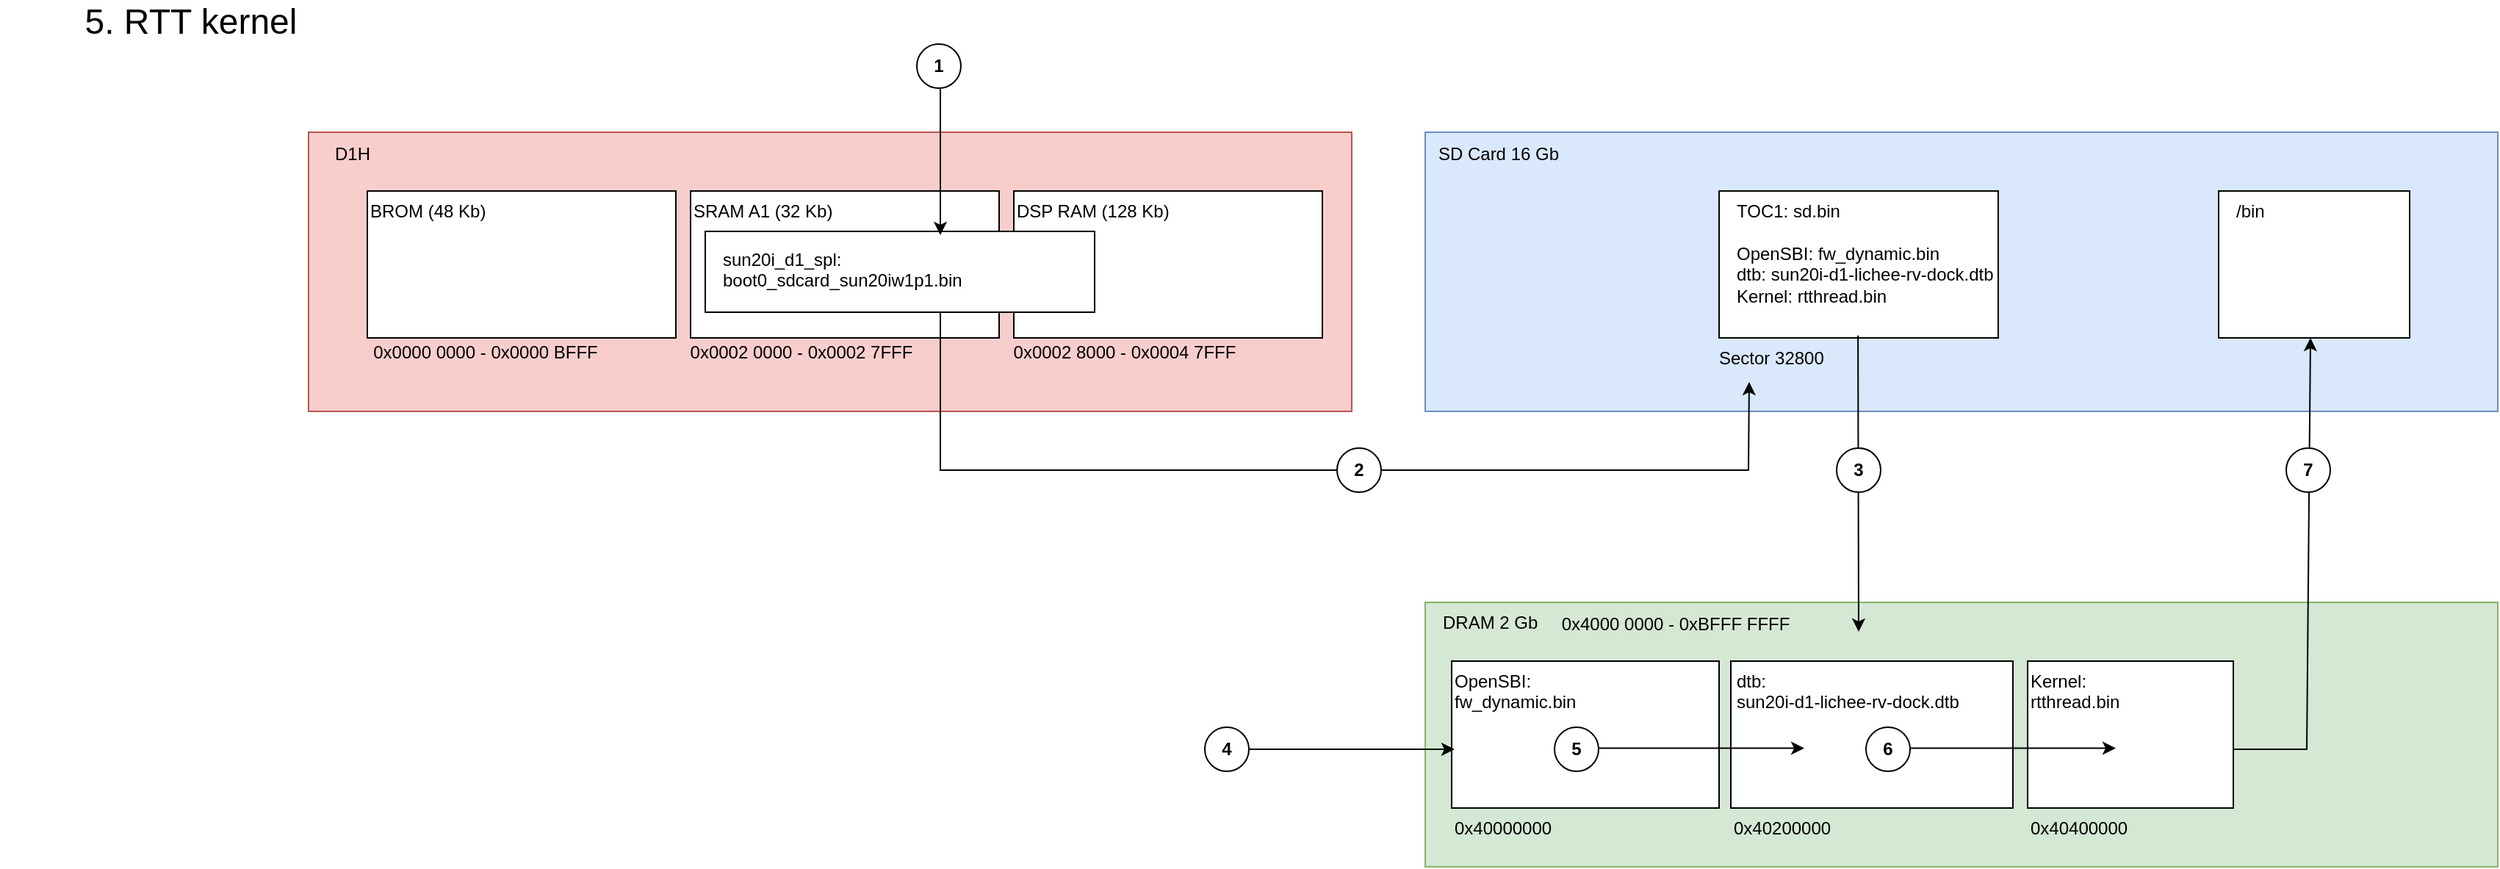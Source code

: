 <mxfile version="24.7.8">
  <diagram name="Page-1" id="-c6Ry725GxhYZqOuj7hc">
    <mxGraphModel dx="3119" dy="-717" grid="1" gridSize="10" guides="1" tooltips="1" connect="1" arrows="1" fold="1" page="1" pageScale="1" pageWidth="850" pageHeight="1100" math="0" shadow="0">
      <root>
        <mxCell id="0" />
        <mxCell id="1" parent="0" />
        <mxCell id="g0l_ifj-5Xz2NjAmxus5-214" value="" style="rounded=0;whiteSpace=wrap;html=1;connectable=0;fillColor=#f8cecc;strokeColor=#b85450;labelBackgroundColor=none;" parent="1" vertex="1">
          <mxGeometry x="-240" y="2330" width="710" height="190" as="geometry" />
        </mxCell>
        <mxCell id="g0l_ifj-5Xz2NjAmxus5-215" value="" style="rounded=0;whiteSpace=wrap;html=1;connectable=0;labelBackgroundColor=none;" parent="1" vertex="1">
          <mxGeometry x="-200" y="2370" width="210" height="100" as="geometry" />
        </mxCell>
        <mxCell id="g0l_ifj-5Xz2NjAmxus5-216" value="0x0000 0000 - 0x0000 BFFF" style="text;html=1;align=center;verticalAlign=middle;resizable=0;points=[];autosize=1;strokeColor=none;fillColor=none;connectable=0;labelBackgroundColor=none;" parent="1" vertex="1">
          <mxGeometry x="-210" y="2465" width="180" height="30" as="geometry" />
        </mxCell>
        <mxCell id="g0l_ifj-5Xz2NjAmxus5-217" value="0x0002 0000 - 0x0002 7FFF" style="text;html=1;align=center;verticalAlign=middle;resizable=0;points=[];autosize=1;strokeColor=none;fillColor=none;connectable=0;labelBackgroundColor=none;" parent="1" vertex="1">
          <mxGeometry x="10" y="2465" width="170" height="30" as="geometry" />
        </mxCell>
        <mxCell id="g0l_ifj-5Xz2NjAmxus5-218" value="0x0002 8000 - 0x0004 7FFF" style="text;html=1;align=center;verticalAlign=middle;resizable=0;points=[];autosize=1;strokeColor=none;fillColor=none;connectable=0;labelBackgroundColor=none;" parent="1" vertex="1">
          <mxGeometry x="230" y="2465" width="170" height="30" as="geometry" />
        </mxCell>
        <mxCell id="g0l_ifj-5Xz2NjAmxus5-219" value="" style="rounded=0;whiteSpace=wrap;html=1;connectable=0;fillColor=#d5e8d4;strokeColor=#82b366;labelBackgroundColor=none;" parent="1" vertex="1">
          <mxGeometry x="520" y="2650" width="730" height="180" as="geometry" />
        </mxCell>
        <mxCell id="g0l_ifj-5Xz2NjAmxus5-220" value="0x4000 0000 - 0xBFFF FFFF" style="text;html=1;align=center;verticalAlign=middle;resizable=0;points=[];autosize=1;strokeColor=none;fillColor=none;connectable=0;labelBackgroundColor=none;" parent="1" vertex="1">
          <mxGeometry x="600" y="2650" width="180" height="30" as="geometry" />
        </mxCell>
        <mxCell id="g0l_ifj-5Xz2NjAmxus5-221" value="D1H" style="text;html=1;align=center;verticalAlign=middle;whiteSpace=wrap;rounded=0;labelBackgroundColor=none;" parent="1" vertex="1">
          <mxGeometry x="-240" y="2330" width="60" height="30" as="geometry" />
        </mxCell>
        <mxCell id="g0l_ifj-5Xz2NjAmxus5-222" value="" style="rounded=0;whiteSpace=wrap;html=1;connectable=0;fillColor=#dae8fc;strokeColor=#6c8ebf;labelBackgroundColor=none;" parent="1" vertex="1">
          <mxGeometry x="520" y="2330" width="730" height="190" as="geometry" />
        </mxCell>
        <mxCell id="g0l_ifj-5Xz2NjAmxus5-223" value="&lt;br&gt;&lt;div style=&quot;forced-color-adjust: none; color: rgb(0, 0, 0); font-family: Helvetica; font-size: 12px; font-style: normal; font-variant-ligatures: normal; font-variant-caps: normal; font-weight: 400; letter-spacing: normal; orphans: 2; text-align: center; text-indent: 0px; text-transform: none; widows: 2; word-spacing: 0px; -webkit-text-stroke-width: 0px; white-space: normal; text-decoration-thickness: initial; text-decoration-style: initial; text-decoration-color: initial;&quot;&gt;SD Card 16 Gb&lt;/div&gt;&lt;div&gt;&lt;br&gt;&lt;/div&gt;" style="text;html=1;align=center;verticalAlign=middle;whiteSpace=wrap;rounded=0;connectable=0;labelBackgroundColor=none;" parent="1" vertex="1">
          <mxGeometry x="520" y="2330" width="100" height="30" as="geometry" />
        </mxCell>
        <mxCell id="g0l_ifj-5Xz2NjAmxus5-224" value="&lt;span style=&quot;color: rgb(0, 0, 0); font-family: Helvetica; font-size: 12px; font-style: normal; font-variant-ligatures: normal; font-variant-caps: normal; font-weight: 400; letter-spacing: normal; orphans: 2; text-align: center; text-indent: 0px; text-transform: none; widows: 2; word-spacing: 0px; -webkit-text-stroke-width: 0px; white-space: normal; text-decoration-thickness: initial; text-decoration-style: initial; text-decoration-color: initial; float: none; display: inline !important;&quot;&gt;Sector 32800&lt;/span&gt;" style="text;whiteSpace=wrap;html=1;labelBackgroundColor=none;" parent="1" vertex="1">
          <mxGeometry x="718" y="2470" width="90" height="30" as="geometry" />
        </mxCell>
        <mxCell id="g0l_ifj-5Xz2NjAmxus5-225" value="" style="rounded=0;whiteSpace=wrap;html=1;labelBackgroundColor=none;" parent="1" vertex="1">
          <mxGeometry x="720" y="2370" width="190" height="100" as="geometry" />
        </mxCell>
        <mxCell id="g0l_ifj-5Xz2NjAmxus5-226" value="&lt;div style=&quot;forced-color-adjust: none; color: rgb(0, 0, 0); font-family: Helvetica; font-size: 12px; font-style: normal; font-variant-ligatures: normal; font-variant-caps: normal; font-weight: 400; letter-spacing: normal; orphans: 2; text-align: center; text-indent: 0px; text-transform: none; widows: 2; word-spacing: 0px; -webkit-text-stroke-width: 0px; white-space: normal; text-decoration-thickness: initial; text-decoration-style: initial; text-decoration-color: initial;&quot;&gt;DRAM 2 Gb&lt;/div&gt;" style="text;whiteSpace=wrap;html=1;labelBackgroundColor=none;" parent="1" vertex="1">
          <mxGeometry x="530" y="2650" width="70" height="30" as="geometry" />
        </mxCell>
        <mxCell id="g0l_ifj-5Xz2NjAmxus5-230" value="" style="rounded=0;whiteSpace=wrap;html=1;labelBackgroundColor=none;" parent="1" vertex="1">
          <mxGeometry x="1060" y="2370" width="130" height="100" as="geometry" />
        </mxCell>
        <mxCell id="g0l_ifj-5Xz2NjAmxus5-231" value="&lt;span style=&quot;color: rgb(0, 0, 0); font-family: Helvetica; font-size: 12px; font-style: normal; font-variant-ligatures: normal; font-variant-caps: normal; font-weight: 400; letter-spacing: normal; orphans: 2; text-align: center; text-indent: 0px; text-transform: none; widows: 2; word-spacing: 0px; -webkit-text-stroke-width: 0px; white-space: normal; text-decoration-thickness: initial; text-decoration-style: initial; text-decoration-color: initial; float: none; display: inline !important;&quot;&gt;BROM (&lt;/span&gt;&lt;span style=&quot;text-align: center;&quot;&gt;48 Kb)&lt;/span&gt;" style="text;whiteSpace=wrap;html=1;labelBackgroundColor=none;" parent="1" vertex="1">
          <mxGeometry x="-200" y="2370" width="100" height="30" as="geometry" />
        </mxCell>
        <UserObject label="&lt;span style=&quot;color: rgb(0, 0, 0); font-family: Helvetica; font-size: 12px; font-style: normal; font-variant-ligatures: normal; font-variant-caps: normal; font-weight: 400; letter-spacing: normal; orphans: 2; text-indent: 0px; text-transform: none; widows: 2; word-spacing: 0px; -webkit-text-stroke-width: 0px; white-space: normal; text-decoration-thickness: initial; text-decoration-style: initial; text-decoration-color: initial; float: none; display: inline !important;&quot;&gt;TOC1: sd.bin&amp;nbsp;&lt;/span&gt;&lt;div style=&quot;forced-color-adjust: none; color: rgb(0, 0, 0); font-family: Helvetica; font-size: 12px; font-style: normal; font-variant-ligatures: normal; font-variant-caps: normal; font-weight: 400; letter-spacing: normal; orphans: 2; text-indent: 0px; text-transform: none; widows: 2; word-spacing: 0px; -webkit-text-stroke-width: 0px; white-space: normal; text-decoration-thickness: initial; text-decoration-style: initial; text-decoration-color: initial;&quot;&gt;&lt;br style=&quot;forced-color-adjust: none;&quot;&gt;&lt;/div&gt;&lt;div style=&quot;forced-color-adjust: none; color: rgb(0, 0, 0); font-family: Helvetica; font-size: 12px; font-style: normal; font-variant-ligatures: normal; font-variant-caps: normal; font-weight: 400; letter-spacing: normal; orphans: 2; text-indent: 0px; text-transform: none; widows: 2; word-spacing: 0px; -webkit-text-stroke-width: 0px; white-space: normal; text-decoration-thickness: initial; text-decoration-style: initial; text-decoration-color: initial;&quot;&gt;OpenSBI: fw_dynamic.bin&lt;/div&gt;&lt;div style=&quot;forced-color-adjust: none; color: rgb(0, 0, 0); font-family: Helvetica; font-size: 12px; font-style: normal; font-variant-ligatures: normal; font-variant-caps: normal; font-weight: 400; letter-spacing: normal; orphans: 2; text-indent: 0px; text-transform: none; widows: 2; word-spacing: 0px; -webkit-text-stroke-width: 0px; white-space: normal; text-decoration-thickness: initial; text-decoration-style: initial; text-decoration-color: initial;&quot;&gt;dtb:&amp;nbsp;sun20i-d1-lichee-rv-dock.dtb&lt;/div&gt;&lt;div style=&quot;forced-color-adjust: none; color: rgb(0, 0, 0); font-family: Helvetica; font-size: 12px; font-style: normal; font-variant-ligatures: normal; font-variant-caps: normal; font-weight: 400; letter-spacing: normal; orphans: 2; text-indent: 0px; text-transform: none; widows: 2; word-spacing: 0px; -webkit-text-stroke-width: 0px; white-space: normal; text-decoration-thickness: initial; text-decoration-style: initial; text-decoration-color: initial;&quot;&gt;Kernel:&amp;nbsp;rtthread.bin&lt;/div&gt;" id="g0l_ifj-5Xz2NjAmxus5-232">
          <mxCell style="text;whiteSpace=wrap;html=1;align=left;labelBackgroundColor=none;" parent="1" vertex="1">
            <mxGeometry x="730" y="2370" width="190" height="100" as="geometry" />
          </mxCell>
        </UserObject>
        <mxCell id="g0l_ifj-5Xz2NjAmxus5-234" value="/bin" style="text;whiteSpace=wrap;html=1;align=left;labelBackgroundColor=none;" parent="1" vertex="1">
          <mxGeometry x="1070" y="2370" width="70" height="100" as="geometry" />
        </mxCell>
        <mxCell id="g0l_ifj-5Xz2NjAmxus5-235" value="" style="rounded=0;whiteSpace=wrap;html=1;connectable=0;labelBackgroundColor=none;" parent="1" vertex="1">
          <mxGeometry x="20" y="2370" width="210" height="100" as="geometry" />
        </mxCell>
        <mxCell id="g0l_ifj-5Xz2NjAmxus5-236" value="" style="rounded=0;whiteSpace=wrap;html=1;connectable=0;labelBackgroundColor=none;" parent="1" vertex="1">
          <mxGeometry x="240" y="2370" width="210" height="100" as="geometry" />
        </mxCell>
        <mxCell id="g0l_ifj-5Xz2NjAmxus5-237" value="&lt;span style=&quot;color: rgb(0, 0, 0); font-family: Helvetica; font-size: 12px; font-style: normal; font-variant-ligatures: normal; font-variant-caps: normal; font-weight: 400; letter-spacing: normal; orphans: 2; text-align: center; text-indent: 0px; text-transform: none; widows: 2; word-spacing: 0px; -webkit-text-stroke-width: 0px; white-space: normal; text-decoration-thickness: initial; text-decoration-style: initial; text-decoration-color: initial; float: none; display: inline !important;&quot;&gt;SRAM A1 (&lt;/span&gt;&lt;span style=&quot;text-align: center;&quot;&gt;32 Kb)&lt;/span&gt;" style="text;whiteSpace=wrap;html=1;labelBackgroundColor=none;" parent="1" vertex="1">
          <mxGeometry x="20" y="2370" width="105" height="30" as="geometry" />
        </mxCell>
        <mxCell id="g0l_ifj-5Xz2NjAmxus5-238" value="&lt;span style=&quot;color: rgb(0, 0, 0); font-family: Helvetica; font-size: 12px; font-style: normal; font-variant-ligatures: normal; font-variant-caps: normal; font-weight: 400; letter-spacing: normal; orphans: 2; text-align: center; text-indent: 0px; text-transform: none; widows: 2; word-spacing: 0px; -webkit-text-stroke-width: 0px; white-space: normal; text-decoration-thickness: initial; text-decoration-style: initial; text-decoration-color: initial; float: none; display: inline !important;&quot;&gt;DSP RAM (&lt;/span&gt;&lt;span style=&quot;text-align: center;&quot;&gt;128 Kb)&lt;/span&gt;" style="text;whiteSpace=wrap;html=1;labelBackgroundColor=none;" parent="1" vertex="1">
          <mxGeometry x="240" y="2370" width="110" height="30" as="geometry" />
        </mxCell>
        <mxCell id="g0l_ifj-5Xz2NjAmxus5-239" value="5. RTT kernel" style="text;html=1;align=center;verticalAlign=middle;whiteSpace=wrap;rounded=0;fontSize=24;labelBackgroundColor=none;" parent="1" vertex="1">
          <mxGeometry x="-450" y="2240" width="260" height="30" as="geometry" />
        </mxCell>
        <mxCell id="g0l_ifj-5Xz2NjAmxus5-240" value="" style="rounded=0;whiteSpace=wrap;html=1;connectable=0;labelBackgroundColor=none;" parent="1" vertex="1">
          <mxGeometry x="30" y="2397.5" width="265" height="55" as="geometry" />
        </mxCell>
        <UserObject label="&lt;span style=&quot;color: rgb(0, 0, 0); font-family: Helvetica; font-size: 12px; font-style: normal; font-variant-ligatures: normal; font-variant-caps: normal; font-weight: 400; letter-spacing: normal; orphans: 2; text-align: center; text-indent: 0px; text-transform: none; widows: 2; word-spacing: 0px; -webkit-text-stroke-width: 0px; white-space: normal; text-decoration-thickness: initial; text-decoration-style: initial; text-decoration-color: initial; float: none; display: inline !important;&quot;&gt;sun20i_d1_spl:&lt;/span&gt;&lt;div style=&quot;forced-color-adjust: none; color: rgb(0, 0, 0); font-family: Helvetica; font-size: 12px; font-style: normal; font-variant-ligatures: normal; font-variant-caps: normal; font-weight: 400; letter-spacing: normal; orphans: 2; text-align: center; text-indent: 0px; text-transform: none; widows: 2; word-spacing: 0px; -webkit-text-stroke-width: 0px; white-space: normal; text-decoration-thickness: initial; text-decoration-style: initial; text-decoration-color: initial;&quot;&gt;boot0_sdcard_sun20iw1p1.bin&lt;/div&gt;" id="g0l_ifj-5Xz2NjAmxus5-241">
          <mxCell style="text;whiteSpace=wrap;html=1;labelBackgroundColor=none;" parent="1" vertex="1">
            <mxGeometry x="40" y="2402.5" width="200" height="50" as="geometry" />
          </mxCell>
        </UserObject>
        <mxCell id="g0l_ifj-5Xz2NjAmxus5-242" value="" style="endArrow=classic;html=1;rounded=0;entryX=0.25;entryY=1;entryDx=0;entryDy=0;labelBackgroundColor=none;" parent="1" target="g0l_ifj-5Xz2NjAmxus5-224" edge="1">
          <mxGeometry width="50" height="50" relative="1" as="geometry">
            <mxPoint x="190" y="2452.5" as="sourcePoint" />
            <mxPoint x="760" y="2522.5" as="targetPoint" />
            <Array as="points">
              <mxPoint x="190" y="2560" />
              <mxPoint x="740" y="2560" />
            </Array>
          </mxGeometry>
        </mxCell>
        <mxCell id="g0l_ifj-5Xz2NjAmxus5-243" value="2" style="ellipse;whiteSpace=wrap;html=1;aspect=fixed;fontStyle=1;connectable=0;labelBackgroundColor=none;" parent="1" vertex="1">
          <mxGeometry x="460" y="2545" width="30" height="30" as="geometry" />
        </mxCell>
        <mxCell id="g0l_ifj-5Xz2NjAmxus5-244" value="" style="rounded=0;whiteSpace=wrap;html=1;connectable=0;labelBackgroundColor=none;" parent="1" vertex="1">
          <mxGeometry x="538" y="2690" width="182" height="100" as="geometry" />
        </mxCell>
        <mxCell id="g0l_ifj-5Xz2NjAmxus5-245" value="&lt;span style=&quot;color: rgb(0, 0, 0); font-family: Helvetica; font-size: 12px; font-style: normal; font-variant-ligatures: normal; font-variant-caps: normal; font-weight: 400; letter-spacing: normal; orphans: 2; text-align: center; text-indent: 0px; text-transform: none; widows: 2; word-spacing: 0px; -webkit-text-stroke-width: 0px; white-space: normal; text-decoration-thickness: initial; text-decoration-style: initial; text-decoration-color: initial; float: none; display: inline !important;&quot;&gt;0x40000000&lt;/span&gt;" style="text;whiteSpace=wrap;html=1;labelBackgroundColor=none;" parent="1" vertex="1">
          <mxGeometry x="538" y="2790" width="100" height="30" as="geometry" />
        </mxCell>
        <UserObject label="&lt;div style=&quot;forced-color-adjust: none; color: rgb(0, 0, 0); font-family: Helvetica; font-size: 12px; font-style: normal; font-variant-ligatures: normal; font-variant-caps: normal; font-weight: 400; letter-spacing: normal; orphans: 2; text-align: left; text-indent: 0px; text-transform: none; widows: 2; word-spacing: 0px; -webkit-text-stroke-width: 0px; white-space: normal; text-decoration-thickness: initial; text-decoration-style: initial; text-decoration-color: initial;&quot;&gt;OpenSBI:&amp;nbsp;&lt;/div&gt;&lt;div style=&quot;forced-color-adjust: none; color: rgb(0, 0, 0); font-family: Helvetica; font-size: 12px; font-style: normal; font-variant-ligatures: normal; font-variant-caps: normal; font-weight: 400; letter-spacing: normal; orphans: 2; text-align: left; text-indent: 0px; text-transform: none; widows: 2; word-spacing: 0px; -webkit-text-stroke-width: 0px; white-space: normal; text-decoration-thickness: initial; text-decoration-style: initial; text-decoration-color: initial;&quot;&gt;fw_dynamic.bin&lt;/div&gt;" id="g0l_ifj-5Xz2NjAmxus5-246">
          <mxCell style="text;whiteSpace=wrap;html=1;labelBackgroundColor=none;" parent="1" vertex="1">
            <mxGeometry x="538" y="2690" width="152" height="30" as="geometry" />
          </mxCell>
        </UserObject>
        <mxCell id="g0l_ifj-5Xz2NjAmxus5-247" value="" style="rounded=0;whiteSpace=wrap;html=1;connectable=0;labelBackgroundColor=none;" parent="1" vertex="1">
          <mxGeometry x="728" y="2690" width="192" height="100" as="geometry" />
        </mxCell>
        <UserObject label="&lt;div style=&quot;forced-color-adjust: none; color: rgb(0, 0, 0); font-family: Helvetica; font-size: 12px; font-style: normal; font-variant-ligatures: normal; font-variant-caps: normal; font-weight: 400; letter-spacing: normal; orphans: 2; text-align: left; text-indent: 0px; text-transform: none; widows: 2; word-spacing: 0px; -webkit-text-stroke-width: 0px; white-space: normal; text-decoration-thickness: initial; text-decoration-style: initial; text-decoration-color: initial;&quot;&gt;dtb:&amp;nbsp;&lt;/div&gt;&lt;div style=&quot;forced-color-adjust: none; color: rgb(0, 0, 0); font-family: Helvetica; font-size: 12px; font-style: normal; font-variant-ligatures: normal; font-variant-caps: normal; font-weight: 400; letter-spacing: normal; orphans: 2; text-align: left; text-indent: 0px; text-transform: none; widows: 2; word-spacing: 0px; -webkit-text-stroke-width: 0px; white-space: normal; text-decoration-thickness: initial; text-decoration-style: initial; text-decoration-color: initial;&quot;&gt;sun20i-d1-lichee-rv-dock.dtb&lt;/div&gt;" id="g0l_ifj-5Xz2NjAmxus5-248">
          <mxCell style="text;whiteSpace=wrap;html=1;labelBackgroundColor=none;" parent="1" vertex="1">
            <mxGeometry x="730" y="2690" width="182" height="30" as="geometry" />
          </mxCell>
        </UserObject>
        <mxCell id="g0l_ifj-5Xz2NjAmxus5-249" value="" style="rounded=0;whiteSpace=wrap;html=1;connectable=0;labelBackgroundColor=none;" parent="1" vertex="1">
          <mxGeometry x="930" y="2690" width="140" height="100" as="geometry" />
        </mxCell>
        <UserObject label="Kernel:&lt;div&gt;rtthread.bin&lt;br&gt;&lt;/div&gt;" id="g0l_ifj-5Xz2NjAmxus5-250">
          <mxCell style="text;whiteSpace=wrap;html=1;labelBackgroundColor=none;" parent="1" vertex="1">
            <mxGeometry x="930" y="2690" width="140" height="30" as="geometry" />
          </mxCell>
        </UserObject>
        <mxCell id="g0l_ifj-5Xz2NjAmxus5-251" value="&lt;span style=&quot;color: rgb(0, 0, 0); font-family: Helvetica; font-size: 12px; font-style: normal; font-variant-ligatures: normal; font-variant-caps: normal; font-weight: 400; letter-spacing: normal; orphans: 2; text-align: center; text-indent: 0px; text-transform: none; widows: 2; word-spacing: 0px; -webkit-text-stroke-width: 0px; white-space: normal; text-decoration-thickness: initial; text-decoration-style: initial; text-decoration-color: initial; float: none; display: inline !important;&quot;&gt;0x40200000&lt;/span&gt;" style="text;whiteSpace=wrap;html=1;labelBackgroundColor=none;" parent="1" vertex="1">
          <mxGeometry x="728" y="2790" width="100" height="20" as="geometry" />
        </mxCell>
        <mxCell id="g0l_ifj-5Xz2NjAmxus5-252" value="&lt;span style=&quot;color: rgb(0, 0, 0); font-family: Helvetica; font-size: 12px; font-style: normal; font-variant-ligatures: normal; font-variant-caps: normal; font-weight: 400; letter-spacing: normal; orphans: 2; text-align: center; text-indent: 0px; text-transform: none; widows: 2; word-spacing: 0px; -webkit-text-stroke-width: 0px; white-space: normal; text-decoration-thickness: initial; text-decoration-style: initial; text-decoration-color: initial; float: none; display: inline !important;&quot;&gt;0x40400000&lt;/span&gt;" style="text;whiteSpace=wrap;html=1;labelBackgroundColor=none;" parent="1" vertex="1">
          <mxGeometry x="930" y="2790" width="80" height="30" as="geometry" />
        </mxCell>
        <mxCell id="g0l_ifj-5Xz2NjAmxus5-253" value="" style="endArrow=classic;html=1;rounded=0;exitX=0.445;exitY=0.984;exitDx=0;exitDy=0;exitPerimeter=0;labelBackgroundColor=none;" parent="1" source="g0l_ifj-5Xz2NjAmxus5-232" edge="1">
          <mxGeometry width="50" height="50" relative="1" as="geometry">
            <mxPoint x="850" y="2620" as="sourcePoint" />
            <mxPoint x="815" y="2670" as="targetPoint" />
          </mxGeometry>
        </mxCell>
        <mxCell id="g0l_ifj-5Xz2NjAmxus5-254" value="3" style="ellipse;whiteSpace=wrap;html=1;aspect=fixed;fontStyle=1;connectable=0;labelBackgroundColor=none;" parent="1" vertex="1">
          <mxGeometry x="800" y="2545" width="30" height="30" as="geometry" />
        </mxCell>
        <mxCell id="g0l_ifj-5Xz2NjAmxus5-255" value="" style="endArrow=classic;html=1;rounded=0;labelBackgroundColor=none;" parent="1" edge="1">
          <mxGeometry width="50" height="50" relative="1" as="geometry">
            <mxPoint x="190" y="2300" as="sourcePoint" />
            <mxPoint x="190" y="2400" as="targetPoint" />
          </mxGeometry>
        </mxCell>
        <mxCell id="g0l_ifj-5Xz2NjAmxus5-256" value="1" style="ellipse;whiteSpace=wrap;html=1;aspect=fixed;fontStyle=1;connectable=0;labelBackgroundColor=none;" parent="1" vertex="1">
          <mxGeometry x="174" y="2270" width="30" height="30" as="geometry" />
        </mxCell>
        <mxCell id="g0l_ifj-5Xz2NjAmxus5-257" value="" style="endArrow=classic;html=1;rounded=0;labelBackgroundColor=none;" parent="1" edge="1">
          <mxGeometry width="50" height="50" relative="1" as="geometry">
            <mxPoint x="400" y="2750" as="sourcePoint" />
            <mxPoint x="540" y="2750" as="targetPoint" />
          </mxGeometry>
        </mxCell>
        <mxCell id="g0l_ifj-5Xz2NjAmxus5-258" value="4" style="ellipse;whiteSpace=wrap;html=1;aspect=fixed;fontStyle=1;connectable=0;labelBackgroundColor=none;" parent="1" vertex="1">
          <mxGeometry x="370" y="2735" width="30" height="30" as="geometry" />
        </mxCell>
        <mxCell id="g0l_ifj-5Xz2NjAmxus5-259" value="" style="endArrow=classic;html=1;rounded=0;labelBackgroundColor=none;" parent="1" edge="1">
          <mxGeometry width="50" height="50" relative="1" as="geometry">
            <mxPoint x="638" y="2749.29" as="sourcePoint" />
            <mxPoint x="778" y="2749.29" as="targetPoint" />
          </mxGeometry>
        </mxCell>
        <mxCell id="g0l_ifj-5Xz2NjAmxus5-260" value="" style="endArrow=classic;html=1;rounded=0;labelBackgroundColor=none;" parent="1" edge="1">
          <mxGeometry width="50" height="50" relative="1" as="geometry">
            <mxPoint x="850" y="2749.29" as="sourcePoint" />
            <mxPoint x="990" y="2749.29" as="targetPoint" />
          </mxGeometry>
        </mxCell>
        <mxCell id="g0l_ifj-5Xz2NjAmxus5-261" value="5" style="ellipse;whiteSpace=wrap;html=1;aspect=fixed;fontStyle=1;connectable=0;labelBackgroundColor=none;" parent="1" vertex="1">
          <mxGeometry x="608" y="2735" width="30" height="30" as="geometry" />
        </mxCell>
        <mxCell id="g0l_ifj-5Xz2NjAmxus5-262" value="6" style="ellipse;whiteSpace=wrap;html=1;aspect=fixed;fontStyle=1;connectable=0;labelBackgroundColor=none;" parent="1" vertex="1">
          <mxGeometry x="820" y="2735" width="30" height="30" as="geometry" />
        </mxCell>
        <mxCell id="g0l_ifj-5Xz2NjAmxus5-269" value="" style="endArrow=classic;html=1;rounded=0;labelBackgroundColor=none;entryX=0.75;entryY=1;entryDx=0;entryDy=0;" parent="1" target="g0l_ifj-5Xz2NjAmxus5-234" edge="1">
          <mxGeometry width="50" height="50" relative="1" as="geometry">
            <mxPoint x="1070" y="2750" as="sourcePoint" />
            <mxPoint x="1215" y="2750" as="targetPoint" />
            <Array as="points">
              <mxPoint x="1120" y="2750" />
            </Array>
          </mxGeometry>
        </mxCell>
        <mxCell id="g0l_ifj-5Xz2NjAmxus5-270" value="7" style="ellipse;whiteSpace=wrap;html=1;aspect=fixed;fontStyle=1;connectable=0;labelBackgroundColor=none;" parent="1" vertex="1">
          <mxGeometry x="1106" y="2545" width="30" height="30" as="geometry" />
        </mxCell>
      </root>
    </mxGraphModel>
  </diagram>
</mxfile>
